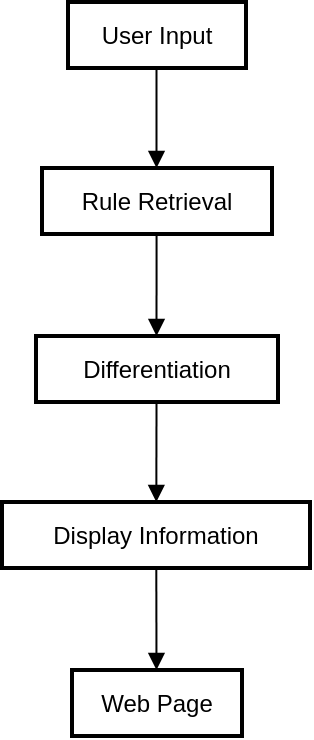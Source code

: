 <mxfile version="24.4.0" type="device">
  <diagram name="Page-1" id="CDpg6JYqgY3mZ52PGEcK">
    <mxGraphModel dx="1036" dy="702" grid="1" gridSize="10" guides="1" tooltips="1" connect="1" arrows="1" fold="1" page="1" pageScale="1" pageWidth="850" pageHeight="1100" math="0" shadow="0">
      <root>
        <mxCell id="0" />
        <mxCell id="1" parent="0" />
        <mxCell id="mf5hzjcvuxjUDYW8u6ig-1" value="User Input" style="whiteSpace=wrap;strokeWidth=2;" vertex="1" parent="1">
          <mxGeometry x="53" y="20" width="89" height="33" as="geometry" />
        </mxCell>
        <mxCell id="mf5hzjcvuxjUDYW8u6ig-2" value="Rule Retrieval" style="whiteSpace=wrap;strokeWidth=2;" vertex="1" parent="1">
          <mxGeometry x="40" y="103" width="115" height="33" as="geometry" />
        </mxCell>
        <mxCell id="mf5hzjcvuxjUDYW8u6ig-3" value="Differentiation" style="whiteSpace=wrap;strokeWidth=2;" vertex="1" parent="1">
          <mxGeometry x="37" y="187" width="121" height="33" as="geometry" />
        </mxCell>
        <mxCell id="mf5hzjcvuxjUDYW8u6ig-4" value="Display Information" style="whiteSpace=wrap;strokeWidth=2;" vertex="1" parent="1">
          <mxGeometry x="20" y="270" width="154" height="33" as="geometry" />
        </mxCell>
        <mxCell id="mf5hzjcvuxjUDYW8u6ig-5" value="Web Page" style="whiteSpace=wrap;strokeWidth=2;" vertex="1" parent="1">
          <mxGeometry x="55" y="354" width="85" height="33" as="geometry" />
        </mxCell>
        <mxCell id="mf5hzjcvuxjUDYW8u6ig-6" value="" style="curved=1;startArrow=none;endArrow=block;exitX=0.497;exitY=1.012;entryX=0.498;entryY=0.012;rounded=0;" edge="1" parent="1" source="mf5hzjcvuxjUDYW8u6ig-1" target="mf5hzjcvuxjUDYW8u6ig-2">
          <mxGeometry relative="1" as="geometry">
            <Array as="points" />
          </mxGeometry>
        </mxCell>
        <mxCell id="mf5hzjcvuxjUDYW8u6ig-7" value="" style="curved=1;startArrow=none;endArrow=block;exitX=0.498;exitY=1.024;entryX=0.498;entryY=-0.006;rounded=0;" edge="1" parent="1" source="mf5hzjcvuxjUDYW8u6ig-2" target="mf5hzjcvuxjUDYW8u6ig-3">
          <mxGeometry relative="1" as="geometry">
            <Array as="points" />
          </mxGeometry>
        </mxCell>
        <mxCell id="mf5hzjcvuxjUDYW8u6ig-8" value="" style="curved=1;startArrow=none;endArrow=block;exitX=0.498;exitY=1.006;entryX=0.501;entryY=0.006;rounded=0;" edge="1" parent="1" source="mf5hzjcvuxjUDYW8u6ig-3" target="mf5hzjcvuxjUDYW8u6ig-4">
          <mxGeometry relative="1" as="geometry">
            <Array as="points" />
          </mxGeometry>
        </mxCell>
        <mxCell id="mf5hzjcvuxjUDYW8u6ig-9" value="" style="curved=1;startArrow=none;endArrow=block;exitX=0.501;exitY=1.018;entryX=0.497;entryY=-0.012;rounded=0;" edge="1" parent="1" source="mf5hzjcvuxjUDYW8u6ig-4" target="mf5hzjcvuxjUDYW8u6ig-5">
          <mxGeometry relative="1" as="geometry">
            <Array as="points" />
          </mxGeometry>
        </mxCell>
      </root>
    </mxGraphModel>
  </diagram>
</mxfile>
